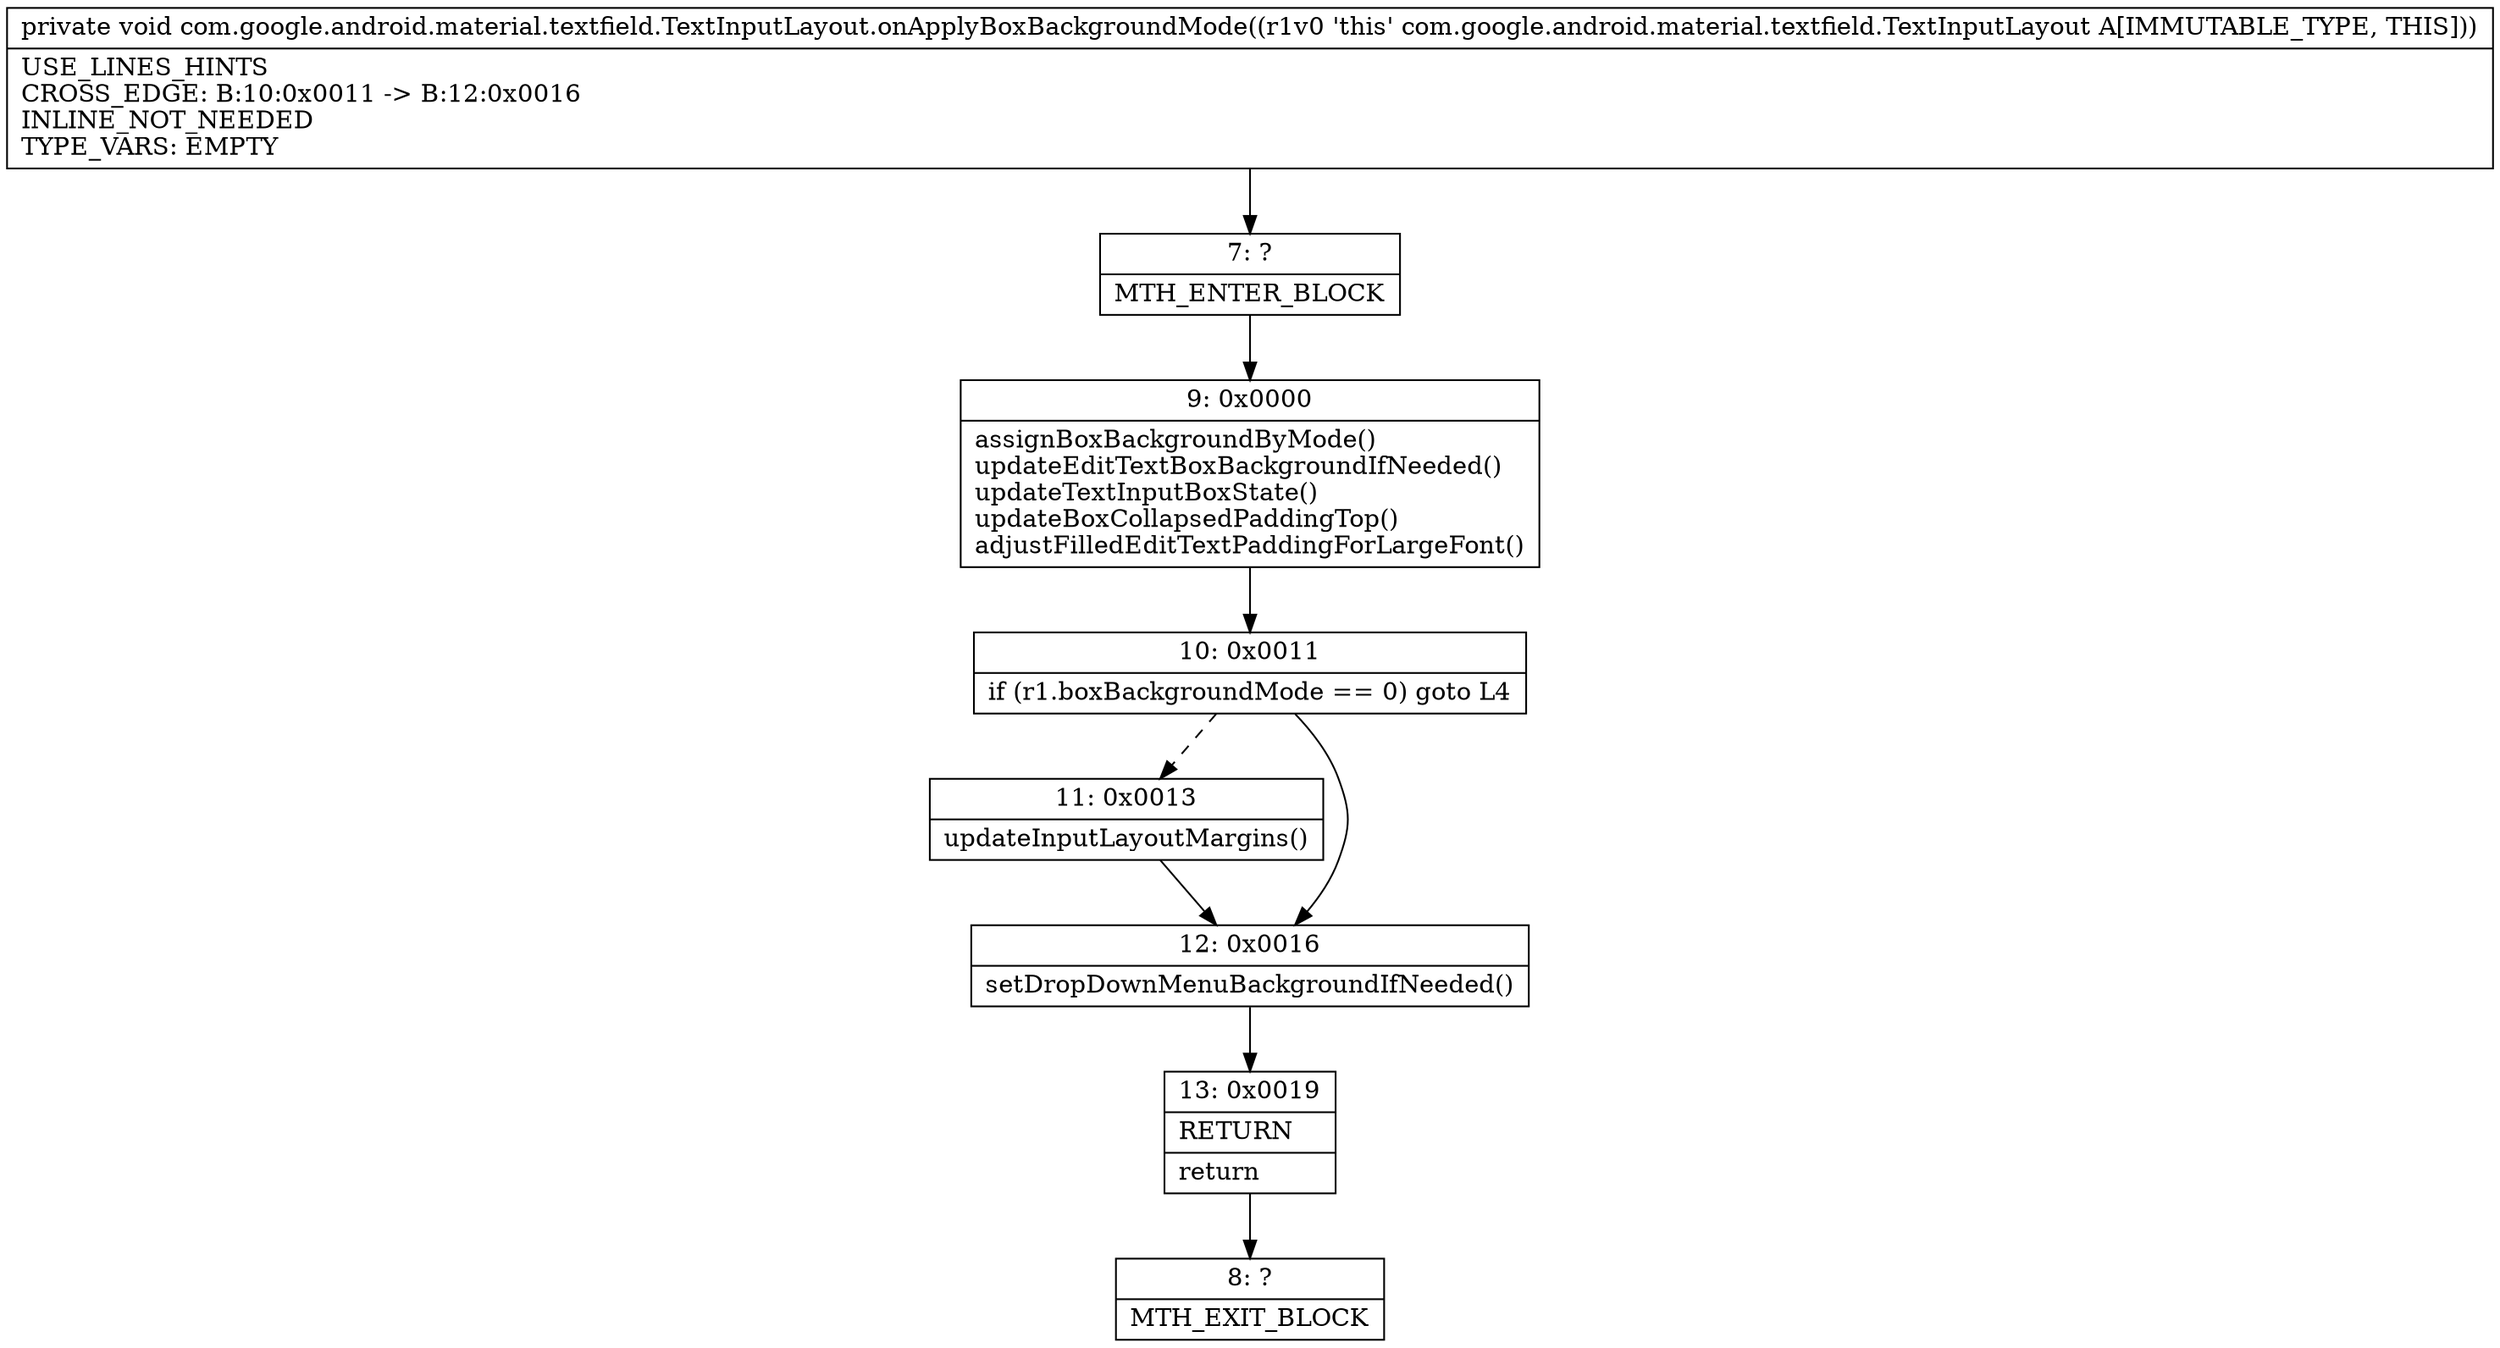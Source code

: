 digraph "CFG forcom.google.android.material.textfield.TextInputLayout.onApplyBoxBackgroundMode()V" {
Node_7 [shape=record,label="{7\:\ ?|MTH_ENTER_BLOCK\l}"];
Node_9 [shape=record,label="{9\:\ 0x0000|assignBoxBackgroundByMode()\lupdateEditTextBoxBackgroundIfNeeded()\lupdateTextInputBoxState()\lupdateBoxCollapsedPaddingTop()\ladjustFilledEditTextPaddingForLargeFont()\l}"];
Node_10 [shape=record,label="{10\:\ 0x0011|if (r1.boxBackgroundMode == 0) goto L4\l}"];
Node_11 [shape=record,label="{11\:\ 0x0013|updateInputLayoutMargins()\l}"];
Node_12 [shape=record,label="{12\:\ 0x0016|setDropDownMenuBackgroundIfNeeded()\l}"];
Node_13 [shape=record,label="{13\:\ 0x0019|RETURN\l|return\l}"];
Node_8 [shape=record,label="{8\:\ ?|MTH_EXIT_BLOCK\l}"];
MethodNode[shape=record,label="{private void com.google.android.material.textfield.TextInputLayout.onApplyBoxBackgroundMode((r1v0 'this' com.google.android.material.textfield.TextInputLayout A[IMMUTABLE_TYPE, THIS]))  | USE_LINES_HINTS\lCROSS_EDGE: B:10:0x0011 \-\> B:12:0x0016\lINLINE_NOT_NEEDED\lTYPE_VARS: EMPTY\l}"];
MethodNode -> Node_7;Node_7 -> Node_9;
Node_9 -> Node_10;
Node_10 -> Node_11[style=dashed];
Node_10 -> Node_12;
Node_11 -> Node_12;
Node_12 -> Node_13;
Node_13 -> Node_8;
}

